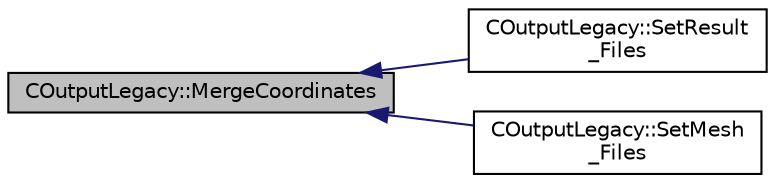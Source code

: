 digraph "COutputLegacy::MergeCoordinates"
{
  edge [fontname="Helvetica",fontsize="10",labelfontname="Helvetica",labelfontsize="10"];
  node [fontname="Helvetica",fontsize="10",shape=record];
  rankdir="LR";
  Node477 [label="COutputLegacy::MergeCoordinates",height=0.2,width=0.4,color="black", fillcolor="grey75", style="filled", fontcolor="black"];
  Node477 -> Node478 [dir="back",color="midnightblue",fontsize="10",style="solid",fontname="Helvetica"];
  Node478 [label="COutputLegacy::SetResult\l_Files",height=0.2,width=0.4,color="black", fillcolor="white", style="filled",URL="$class_c_output_legacy.html#aa817439538e8cf82f82acbfa0bf7e735",tooltip="Writes and organizes the all the output files, except the history one, for serial computations..."];
  Node477 -> Node479 [dir="back",color="midnightblue",fontsize="10",style="solid",fontname="Helvetica"];
  Node479 [label="COutputLegacy::SetMesh\l_Files",height=0.2,width=0.4,color="black", fillcolor="white", style="filled",URL="$class_c_output_legacy.html#a9301e0b2ff5e38a8337127ce74c49ac8",tooltip="Writes and organizes the all the output files, except the history one, for serial computations..."];
}
